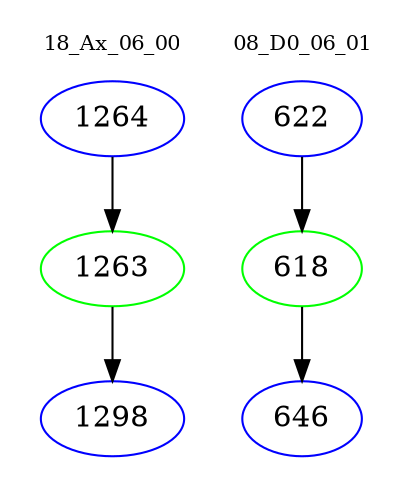 digraph{
subgraph cluster_0 {
color = white
label = "18_Ax_06_00";
fontsize=10;
T0_1264 [label="1264", color="blue"]
T0_1264 -> T0_1263 [color="black"]
T0_1263 [label="1263", color="green"]
T0_1263 -> T0_1298 [color="black"]
T0_1298 [label="1298", color="blue"]
}
subgraph cluster_1 {
color = white
label = "08_D0_06_01";
fontsize=10;
T1_622 [label="622", color="blue"]
T1_622 -> T1_618 [color="black"]
T1_618 [label="618", color="green"]
T1_618 -> T1_646 [color="black"]
T1_646 [label="646", color="blue"]
}
}
